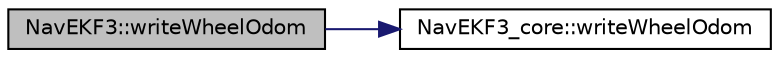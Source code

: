 digraph "NavEKF3::writeWheelOdom"
{
 // INTERACTIVE_SVG=YES
  edge [fontname="Helvetica",fontsize="10",labelfontname="Helvetica",labelfontsize="10"];
  node [fontname="Helvetica",fontsize="10",shape=record];
  rankdir="LR";
  Node1 [label="NavEKF3::writeWheelOdom",height=0.2,width=0.4,color="black", fillcolor="grey75", style="filled", fontcolor="black"];
  Node1 -> Node2 [color="midnightblue",fontsize="10",style="solid",fontname="Helvetica"];
  Node2 [label="NavEKF3_core::writeWheelOdom",height=0.2,width=0.4,color="black", fillcolor="white", style="filled",URL="$classNavEKF3__core.html#ac64b1264894064c1356a16ab3c6e03e0"];
}
